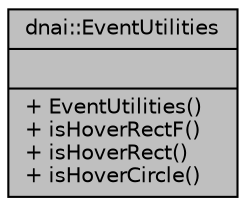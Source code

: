 digraph "dnai::EventUtilities"
{
  edge [fontname="Helvetica",fontsize="10",labelfontname="Helvetica",labelfontsize="10"];
  node [fontname="Helvetica",fontsize="10",shape=record];
  Node1 [label="{dnai::EventUtilities\n||+ EventUtilities()\l+ isHoverRectF()\l+ isHoverRect()\l+ isHoverCircle()\l}",height=0.2,width=0.4,color="black", fillcolor="grey75", style="filled", fontcolor="black"];
}

